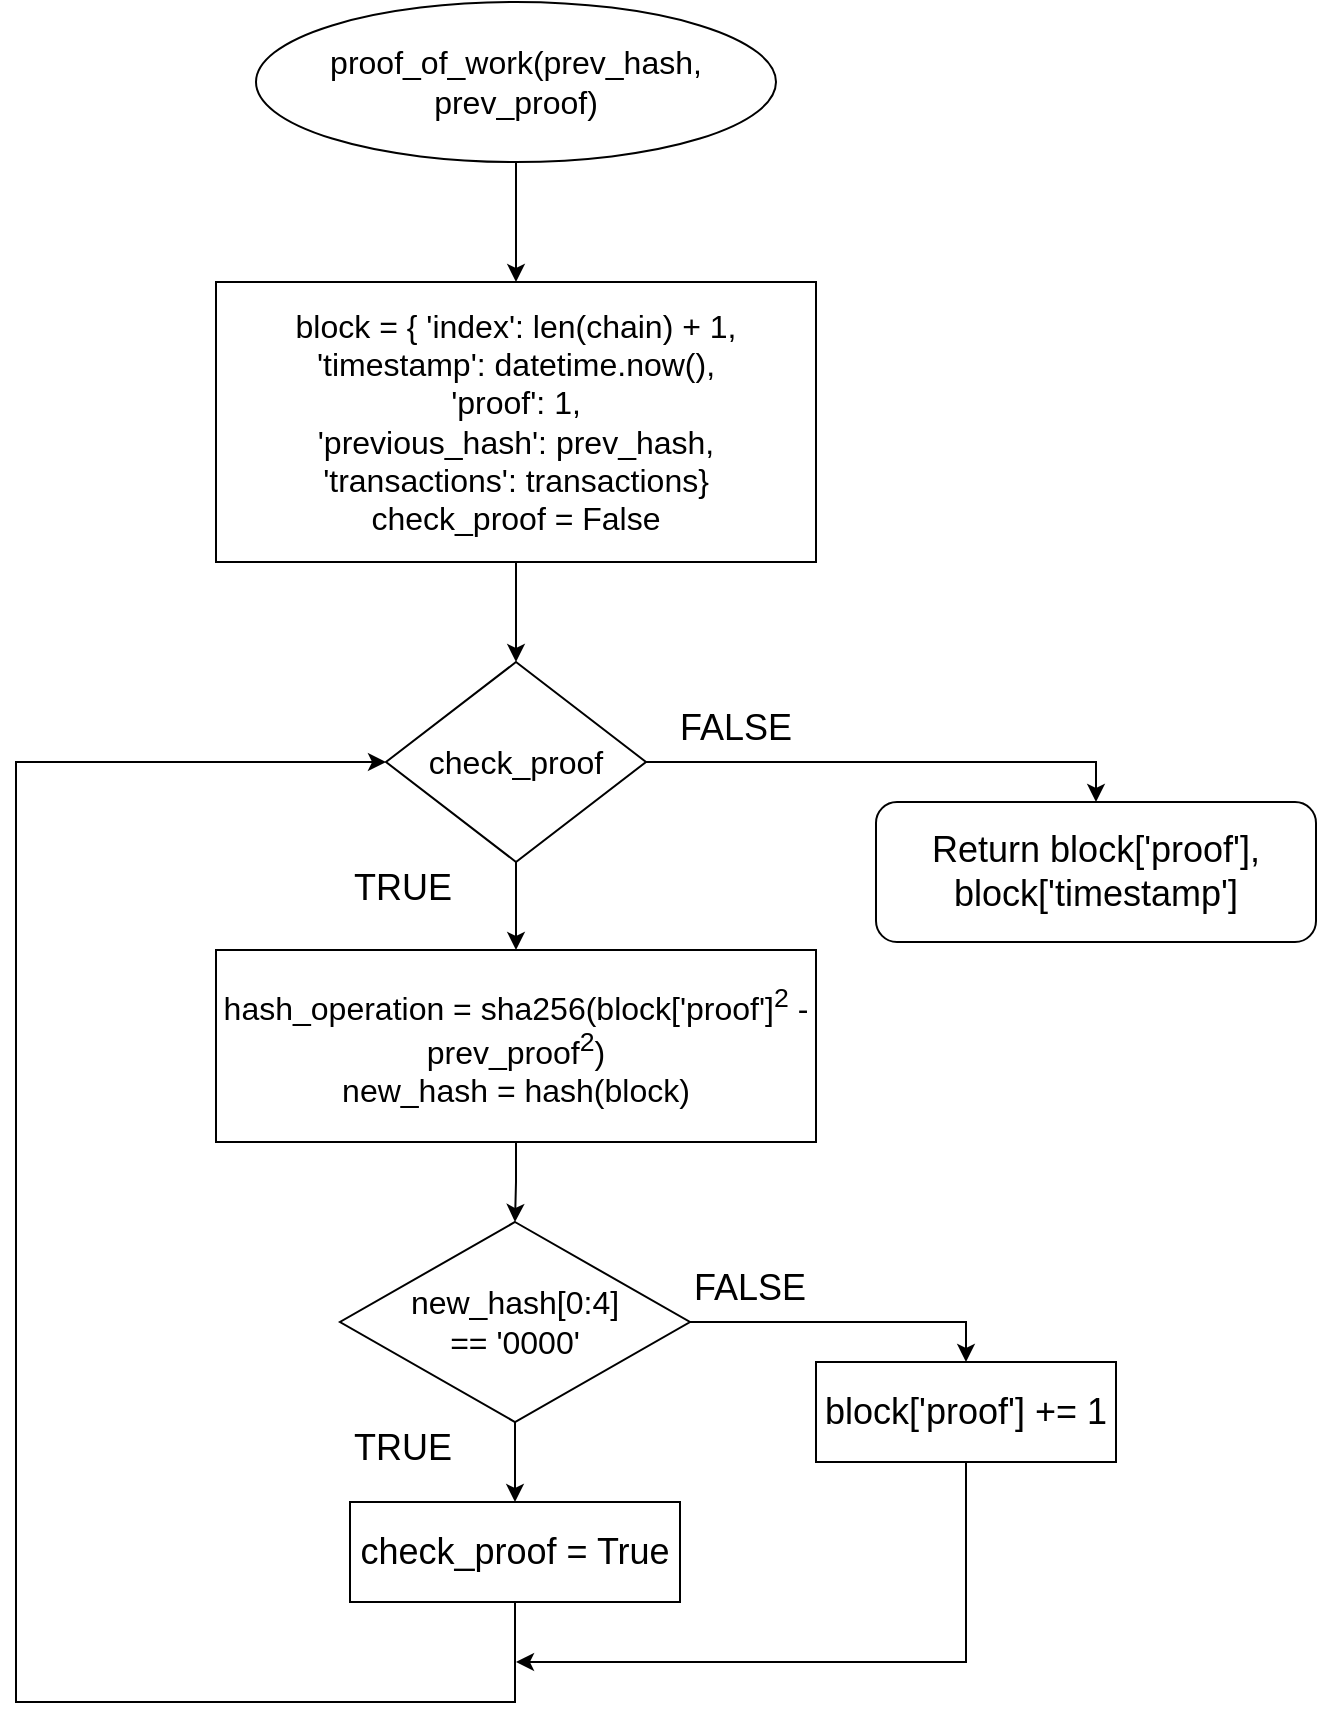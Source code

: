 <mxfile version="12.2.2" type="device" pages="1"><diagram id="wkV51JRRNyf-X65Ur_5X" name="Page-1"><mxGraphModel dx="854" dy="499" grid="1" gridSize="10" guides="1" tooltips="1" connect="1" arrows="1" fold="1" page="1" pageScale="1" pageWidth="827" pageHeight="1169" math="0" shadow="0"><root><mxCell id="0"/><mxCell id="1" parent="0"/><mxCell id="POrYaPFOBbsC3lRg64yO-6" style="edgeStyle=orthogonalEdgeStyle;rounded=0;orthogonalLoop=1;jettySize=auto;html=1;entryX=0.5;entryY=0;entryDx=0;entryDy=0;" edge="1" parent="1" source="POrYaPFOBbsC3lRg64yO-1" target="POrYaPFOBbsC3lRg64yO-5"><mxGeometry relative="1" as="geometry"/></mxCell><mxCell id="POrYaPFOBbsC3lRg64yO-1" value="&lt;font size=&quot;3&quot;&gt;proof_of_work(prev_hash, prev_proof)&lt;/font&gt;" style="ellipse;whiteSpace=wrap;html=1;" vertex="1" parent="1"><mxGeometry x="280" y="30" width="260" height="80" as="geometry"/></mxCell><mxCell id="POrYaPFOBbsC3lRg64yO-10" style="edgeStyle=orthogonalEdgeStyle;rounded=0;orthogonalLoop=1;jettySize=auto;html=1;entryX=0.5;entryY=0;entryDx=0;entryDy=0;" edge="1" parent="1" source="POrYaPFOBbsC3lRg64yO-5" target="POrYaPFOBbsC3lRg64yO-7"><mxGeometry relative="1" as="geometry"/></mxCell><mxCell id="POrYaPFOBbsC3lRg64yO-5" value="&lt;font size=&quot;3&quot;&gt;block = { 'index': len(chain) + 1,&lt;br&gt;'timestamp': datetime.now(),&lt;br&gt;'proof': 1,&lt;br&gt;'previous_hash': prev_hash,&lt;br&gt;'transactions': transactions}&lt;br&gt;check_proof = False&lt;br&gt;&lt;/font&gt;" style="rounded=0;whiteSpace=wrap;html=1;" vertex="1" parent="1"><mxGeometry x="260" y="170" width="300" height="140" as="geometry"/></mxCell><mxCell id="POrYaPFOBbsC3lRg64yO-9" style="edgeStyle=orthogonalEdgeStyle;rounded=0;orthogonalLoop=1;jettySize=auto;html=1;exitX=0.5;exitY=1;exitDx=0;exitDy=0;entryX=0.5;entryY=0;entryDx=0;entryDy=0;" edge="1" parent="1" source="POrYaPFOBbsC3lRg64yO-7" target="POrYaPFOBbsC3lRg64yO-8"><mxGeometry relative="1" as="geometry"/></mxCell><mxCell id="POrYaPFOBbsC3lRg64yO-22" style="edgeStyle=orthogonalEdgeStyle;rounded=0;orthogonalLoop=1;jettySize=auto;html=1;exitX=1;exitY=0.5;exitDx=0;exitDy=0;entryX=0.5;entryY=0;entryDx=0;entryDy=0;" edge="1" parent="1" source="POrYaPFOBbsC3lRg64yO-7" target="POrYaPFOBbsC3lRg64yO-21"><mxGeometry relative="1" as="geometry"/></mxCell><mxCell id="POrYaPFOBbsC3lRg64yO-7" value="&lt;font size=&quot;3&quot;&gt;check_proof&lt;/font&gt;" style="rhombus;whiteSpace=wrap;html=1;" vertex="1" parent="1"><mxGeometry x="345" y="360" width="130" height="100" as="geometry"/></mxCell><mxCell id="POrYaPFOBbsC3lRg64yO-13" style="edgeStyle=orthogonalEdgeStyle;rounded=0;orthogonalLoop=1;jettySize=auto;html=1;exitX=0.5;exitY=1;exitDx=0;exitDy=0;entryX=0.5;entryY=0;entryDx=0;entryDy=0;" edge="1" parent="1" source="POrYaPFOBbsC3lRg64yO-8" target="POrYaPFOBbsC3lRg64yO-11"><mxGeometry relative="1" as="geometry"/></mxCell><mxCell id="POrYaPFOBbsC3lRg64yO-8" value="&lt;font size=&quot;3&quot;&gt;hash_operation = sha256(block['proof']&lt;sup&gt;2&lt;/sup&gt;&amp;nbsp;- prev_proof&lt;sup&gt;2&lt;/sup&gt;)&lt;br&gt;new_hash = hash(block)&lt;br&gt;&lt;/font&gt;" style="rounded=0;whiteSpace=wrap;html=1;" vertex="1" parent="1"><mxGeometry x="260" y="504" width="300" height="96" as="geometry"/></mxCell><mxCell id="POrYaPFOBbsC3lRg64yO-15" style="edgeStyle=orthogonalEdgeStyle;rounded=0;orthogonalLoop=1;jettySize=auto;html=1;exitX=0.5;exitY=1;exitDx=0;exitDy=0;entryX=0.5;entryY=0;entryDx=0;entryDy=0;" edge="1" parent="1" source="POrYaPFOBbsC3lRg64yO-11" target="POrYaPFOBbsC3lRg64yO-14"><mxGeometry relative="1" as="geometry"/></mxCell><mxCell id="POrYaPFOBbsC3lRg64yO-17" style="edgeStyle=orthogonalEdgeStyle;rounded=0;orthogonalLoop=1;jettySize=auto;html=1;exitX=1;exitY=0.5;exitDx=0;exitDy=0;entryX=0.5;entryY=0;entryDx=0;entryDy=0;" edge="1" parent="1" source="POrYaPFOBbsC3lRg64yO-11" target="POrYaPFOBbsC3lRg64yO-16"><mxGeometry relative="1" as="geometry"/></mxCell><mxCell id="POrYaPFOBbsC3lRg64yO-11" value="&lt;font size=&quot;3&quot;&gt;new_hash[0:4]&lt;br&gt;== '0000'&lt;/font&gt;" style="rhombus;whiteSpace=wrap;html=1;" vertex="1" parent="1"><mxGeometry x="322" y="640" width="175" height="100" as="geometry"/></mxCell><mxCell id="POrYaPFOBbsC3lRg64yO-24" style="edgeStyle=orthogonalEdgeStyle;rounded=0;orthogonalLoop=1;jettySize=auto;html=1;exitX=0.5;exitY=1;exitDx=0;exitDy=0;entryX=0;entryY=0.5;entryDx=0;entryDy=0;" edge="1" parent="1" source="POrYaPFOBbsC3lRg64yO-14" target="POrYaPFOBbsC3lRg64yO-7"><mxGeometry relative="1" as="geometry"><Array as="points"><mxPoint x="410" y="880"/><mxPoint x="160" y="880"/><mxPoint x="160" y="410"/></Array></mxGeometry></mxCell><mxCell id="POrYaPFOBbsC3lRg64yO-14" value="&lt;font style=&quot;font-size: 18px&quot;&gt;check_proof = True&lt;/font&gt;" style="rounded=0;whiteSpace=wrap;html=1;" vertex="1" parent="1"><mxGeometry x="327" y="780" width="165" height="50" as="geometry"/></mxCell><mxCell id="POrYaPFOBbsC3lRg64yO-26" style="edgeStyle=orthogonalEdgeStyle;rounded=0;orthogonalLoop=1;jettySize=auto;html=1;exitX=0.5;exitY=1;exitDx=0;exitDy=0;" edge="1" parent="1" source="POrYaPFOBbsC3lRg64yO-16"><mxGeometry relative="1" as="geometry"><mxPoint x="410" y="860" as="targetPoint"/><Array as="points"><mxPoint x="635" y="860"/></Array></mxGeometry></mxCell><mxCell id="POrYaPFOBbsC3lRg64yO-16" value="&lt;font style=&quot;font-size: 18px&quot;&gt;block['proof'] += 1&lt;/font&gt;" style="rounded=0;whiteSpace=wrap;html=1;" vertex="1" parent="1"><mxGeometry x="560" y="710" width="150" height="50" as="geometry"/></mxCell><mxCell id="POrYaPFOBbsC3lRg64yO-18" value="&lt;font style=&quot;font-size: 18px&quot;&gt;FALSE&lt;/font&gt;" style="text;html=1;resizable=0;points=[];autosize=1;align=left;verticalAlign=top;spacingTop=-4;" vertex="1" parent="1"><mxGeometry x="497" y="660" width="70" height="20" as="geometry"/></mxCell><mxCell id="POrYaPFOBbsC3lRg64yO-19" value="&lt;font style=&quot;font-size: 18px&quot;&gt;TRUE&lt;/font&gt;" style="text;html=1;resizable=0;points=[];autosize=1;align=left;verticalAlign=top;spacingTop=-4;" vertex="1" parent="1"><mxGeometry x="327" y="740" width="60" height="20" as="geometry"/></mxCell><mxCell id="POrYaPFOBbsC3lRg64yO-20" value="&lt;font style=&quot;font-size: 18px&quot;&gt;TRUE&lt;/font&gt;" style="text;html=1;resizable=0;points=[];autosize=1;align=left;verticalAlign=top;spacingTop=-4;" vertex="1" parent="1"><mxGeometry x="327" y="460" width="60" height="20" as="geometry"/></mxCell><mxCell id="POrYaPFOBbsC3lRg64yO-21" value="&lt;font style=&quot;font-size: 18px&quot;&gt;Return block['proof'], block['timestamp']&lt;/font&gt;" style="rounded=1;whiteSpace=wrap;html=1;" vertex="1" parent="1"><mxGeometry x="590" y="430" width="220" height="70" as="geometry"/></mxCell><mxCell id="POrYaPFOBbsC3lRg64yO-23" value="&lt;font style=&quot;font-size: 18px&quot;&gt;FALSE&lt;/font&gt;" style="text;html=1;resizable=0;points=[];autosize=1;align=left;verticalAlign=top;spacingTop=-4;" vertex="1" parent="1"><mxGeometry x="490" y="380" width="70" height="20" as="geometry"/></mxCell></root></mxGraphModel></diagram></mxfile>